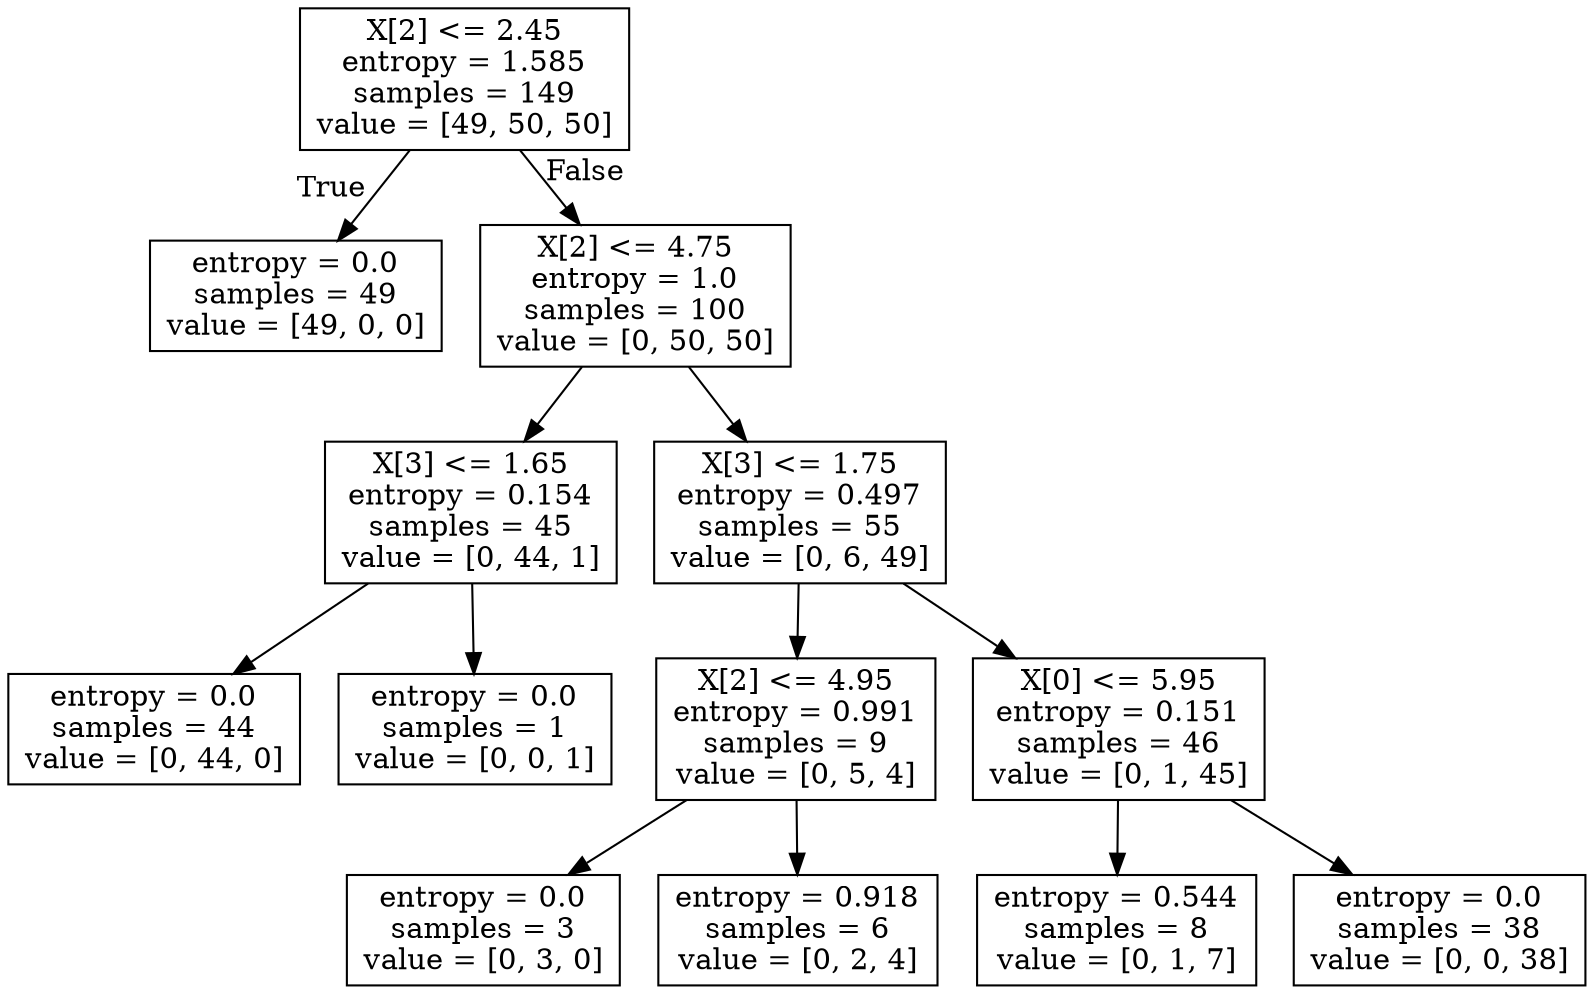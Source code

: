 digraph Tree {
node [shape=box] ;
0 [label="X[2] <= 2.45\nentropy = 1.585\nsamples = 149\nvalue = [49, 50, 50]"] ;
1 [label="entropy = 0.0\nsamples = 49\nvalue = [49, 0, 0]"] ;
0 -> 1 [labeldistance=2.5, labelangle=45, headlabel="True"] ;
2 [label="X[2] <= 4.75\nentropy = 1.0\nsamples = 100\nvalue = [0, 50, 50]"] ;
0 -> 2 [labeldistance=2.5, labelangle=-45, headlabel="False"] ;
3 [label="X[3] <= 1.65\nentropy = 0.154\nsamples = 45\nvalue = [0, 44, 1]"] ;
2 -> 3 ;
4 [label="entropy = 0.0\nsamples = 44\nvalue = [0, 44, 0]"] ;
3 -> 4 ;
5 [label="entropy = 0.0\nsamples = 1\nvalue = [0, 0, 1]"] ;
3 -> 5 ;
6 [label="X[3] <= 1.75\nentropy = 0.497\nsamples = 55\nvalue = [0, 6, 49]"] ;
2 -> 6 ;
7 [label="X[2] <= 4.95\nentropy = 0.991\nsamples = 9\nvalue = [0, 5, 4]"] ;
6 -> 7 ;
8 [label="entropy = 0.0\nsamples = 3\nvalue = [0, 3, 0]"] ;
7 -> 8 ;
9 [label="entropy = 0.918\nsamples = 6\nvalue = [0, 2, 4]"] ;
7 -> 9 ;
10 [label="X[0] <= 5.95\nentropy = 0.151\nsamples = 46\nvalue = [0, 1, 45]"] ;
6 -> 10 ;
11 [label="entropy = 0.544\nsamples = 8\nvalue = [0, 1, 7]"] ;
10 -> 11 ;
12 [label="entropy = 0.0\nsamples = 38\nvalue = [0, 0, 38]"] ;
10 -> 12 ;
}